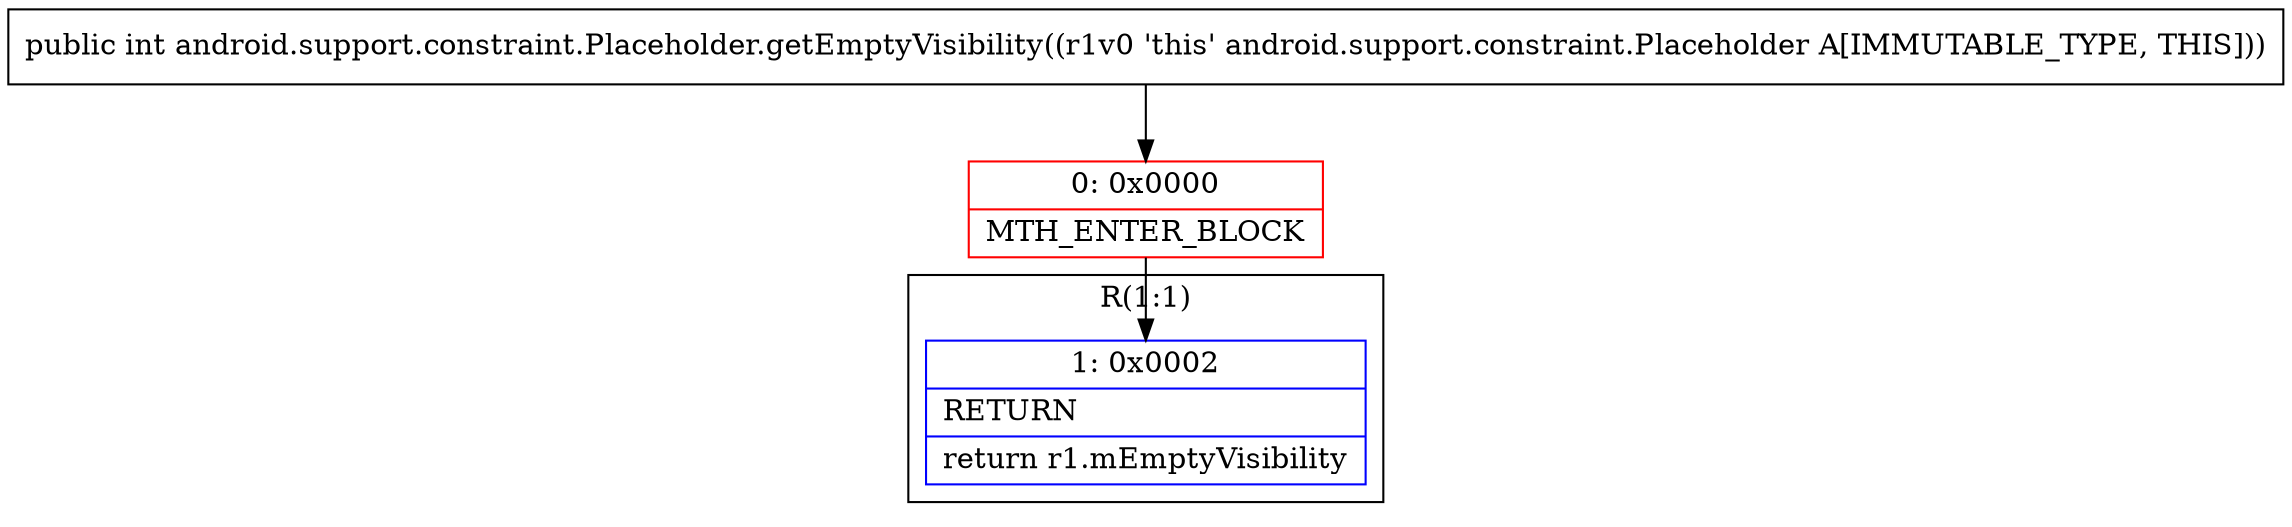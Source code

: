 digraph "CFG forandroid.support.constraint.Placeholder.getEmptyVisibility()I" {
subgraph cluster_Region_249947575 {
label = "R(1:1)";
node [shape=record,color=blue];
Node_1 [shape=record,label="{1\:\ 0x0002|RETURN\l|return r1.mEmptyVisibility\l}"];
}
Node_0 [shape=record,color=red,label="{0\:\ 0x0000|MTH_ENTER_BLOCK\l}"];
MethodNode[shape=record,label="{public int android.support.constraint.Placeholder.getEmptyVisibility((r1v0 'this' android.support.constraint.Placeholder A[IMMUTABLE_TYPE, THIS])) }"];
MethodNode -> Node_0;
Node_0 -> Node_1;
}

